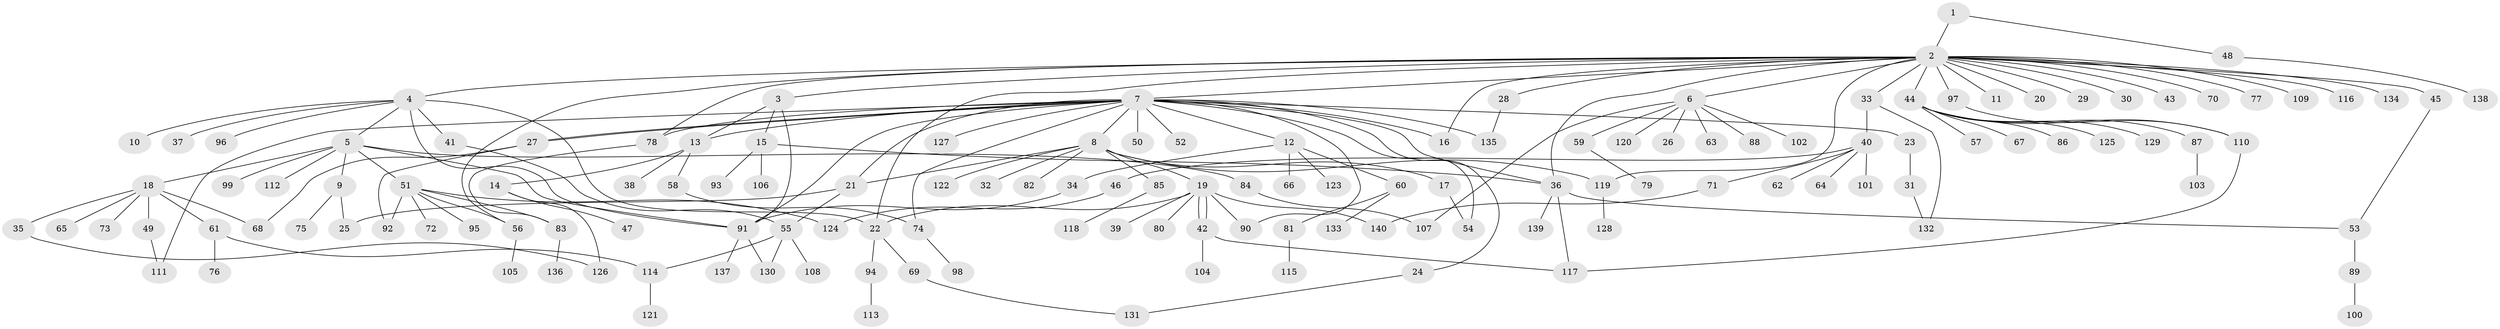 // Generated by graph-tools (version 1.1) at 2025/35/03/09/25 02:35:21]
// undirected, 140 vertices, 177 edges
graph export_dot {
graph [start="1"]
  node [color=gray90,style=filled];
  1;
  2;
  3;
  4;
  5;
  6;
  7;
  8;
  9;
  10;
  11;
  12;
  13;
  14;
  15;
  16;
  17;
  18;
  19;
  20;
  21;
  22;
  23;
  24;
  25;
  26;
  27;
  28;
  29;
  30;
  31;
  32;
  33;
  34;
  35;
  36;
  37;
  38;
  39;
  40;
  41;
  42;
  43;
  44;
  45;
  46;
  47;
  48;
  49;
  50;
  51;
  52;
  53;
  54;
  55;
  56;
  57;
  58;
  59;
  60;
  61;
  62;
  63;
  64;
  65;
  66;
  67;
  68;
  69;
  70;
  71;
  72;
  73;
  74;
  75;
  76;
  77;
  78;
  79;
  80;
  81;
  82;
  83;
  84;
  85;
  86;
  87;
  88;
  89;
  90;
  91;
  92;
  93;
  94;
  95;
  96;
  97;
  98;
  99;
  100;
  101;
  102;
  103;
  104;
  105;
  106;
  107;
  108;
  109;
  110;
  111;
  112;
  113;
  114;
  115;
  116;
  117;
  118;
  119;
  120;
  121;
  122;
  123;
  124;
  125;
  126;
  127;
  128;
  129;
  130;
  131;
  132;
  133;
  134;
  135;
  136;
  137;
  138;
  139;
  140;
  1 -- 2;
  1 -- 48;
  2 -- 3;
  2 -- 4;
  2 -- 6;
  2 -- 7;
  2 -- 11;
  2 -- 16;
  2 -- 20;
  2 -- 22;
  2 -- 28;
  2 -- 29;
  2 -- 30;
  2 -- 33;
  2 -- 36;
  2 -- 43;
  2 -- 44;
  2 -- 45;
  2 -- 56;
  2 -- 70;
  2 -- 77;
  2 -- 78;
  2 -- 97;
  2 -- 109;
  2 -- 116;
  2 -- 119;
  2 -- 134;
  3 -- 13;
  3 -- 15;
  3 -- 91;
  4 -- 5;
  4 -- 10;
  4 -- 22;
  4 -- 37;
  4 -- 41;
  4 -- 91;
  4 -- 96;
  5 -- 9;
  5 -- 18;
  5 -- 51;
  5 -- 84;
  5 -- 91;
  5 -- 99;
  5 -- 112;
  6 -- 26;
  6 -- 59;
  6 -- 63;
  6 -- 88;
  6 -- 102;
  6 -- 107;
  6 -- 120;
  7 -- 8;
  7 -- 12;
  7 -- 13;
  7 -- 16;
  7 -- 21;
  7 -- 23;
  7 -- 24;
  7 -- 27;
  7 -- 27;
  7 -- 36;
  7 -- 50;
  7 -- 52;
  7 -- 54;
  7 -- 74;
  7 -- 78;
  7 -- 90;
  7 -- 91;
  7 -- 111;
  7 -- 127;
  7 -- 135;
  8 -- 17;
  8 -- 19;
  8 -- 21;
  8 -- 32;
  8 -- 82;
  8 -- 85;
  8 -- 119;
  8 -- 122;
  9 -- 25;
  9 -- 75;
  12 -- 34;
  12 -- 60;
  12 -- 66;
  12 -- 123;
  13 -- 14;
  13 -- 38;
  13 -- 58;
  14 -- 47;
  14 -- 126;
  15 -- 36;
  15 -- 93;
  15 -- 106;
  17 -- 54;
  18 -- 35;
  18 -- 49;
  18 -- 61;
  18 -- 65;
  18 -- 68;
  18 -- 73;
  19 -- 22;
  19 -- 39;
  19 -- 42;
  19 -- 42;
  19 -- 80;
  19 -- 90;
  19 -- 140;
  21 -- 25;
  21 -- 55;
  22 -- 69;
  22 -- 94;
  23 -- 31;
  24 -- 131;
  27 -- 68;
  27 -- 92;
  28 -- 135;
  31 -- 132;
  33 -- 40;
  33 -- 132;
  34 -- 91;
  35 -- 126;
  36 -- 53;
  36 -- 117;
  36 -- 139;
  40 -- 46;
  40 -- 62;
  40 -- 64;
  40 -- 71;
  40 -- 101;
  41 -- 55;
  42 -- 104;
  42 -- 117;
  44 -- 57;
  44 -- 67;
  44 -- 86;
  44 -- 87;
  44 -- 110;
  44 -- 125;
  44 -- 129;
  45 -- 53;
  46 -- 124;
  48 -- 138;
  49 -- 111;
  51 -- 56;
  51 -- 72;
  51 -- 83;
  51 -- 92;
  51 -- 95;
  51 -- 124;
  53 -- 89;
  55 -- 108;
  55 -- 114;
  55 -- 130;
  56 -- 105;
  58 -- 74;
  59 -- 79;
  60 -- 81;
  60 -- 133;
  61 -- 76;
  61 -- 114;
  69 -- 131;
  71 -- 140;
  74 -- 98;
  78 -- 83;
  81 -- 115;
  83 -- 136;
  84 -- 107;
  85 -- 118;
  87 -- 103;
  89 -- 100;
  91 -- 130;
  91 -- 137;
  94 -- 113;
  97 -- 110;
  110 -- 117;
  114 -- 121;
  119 -- 128;
}
